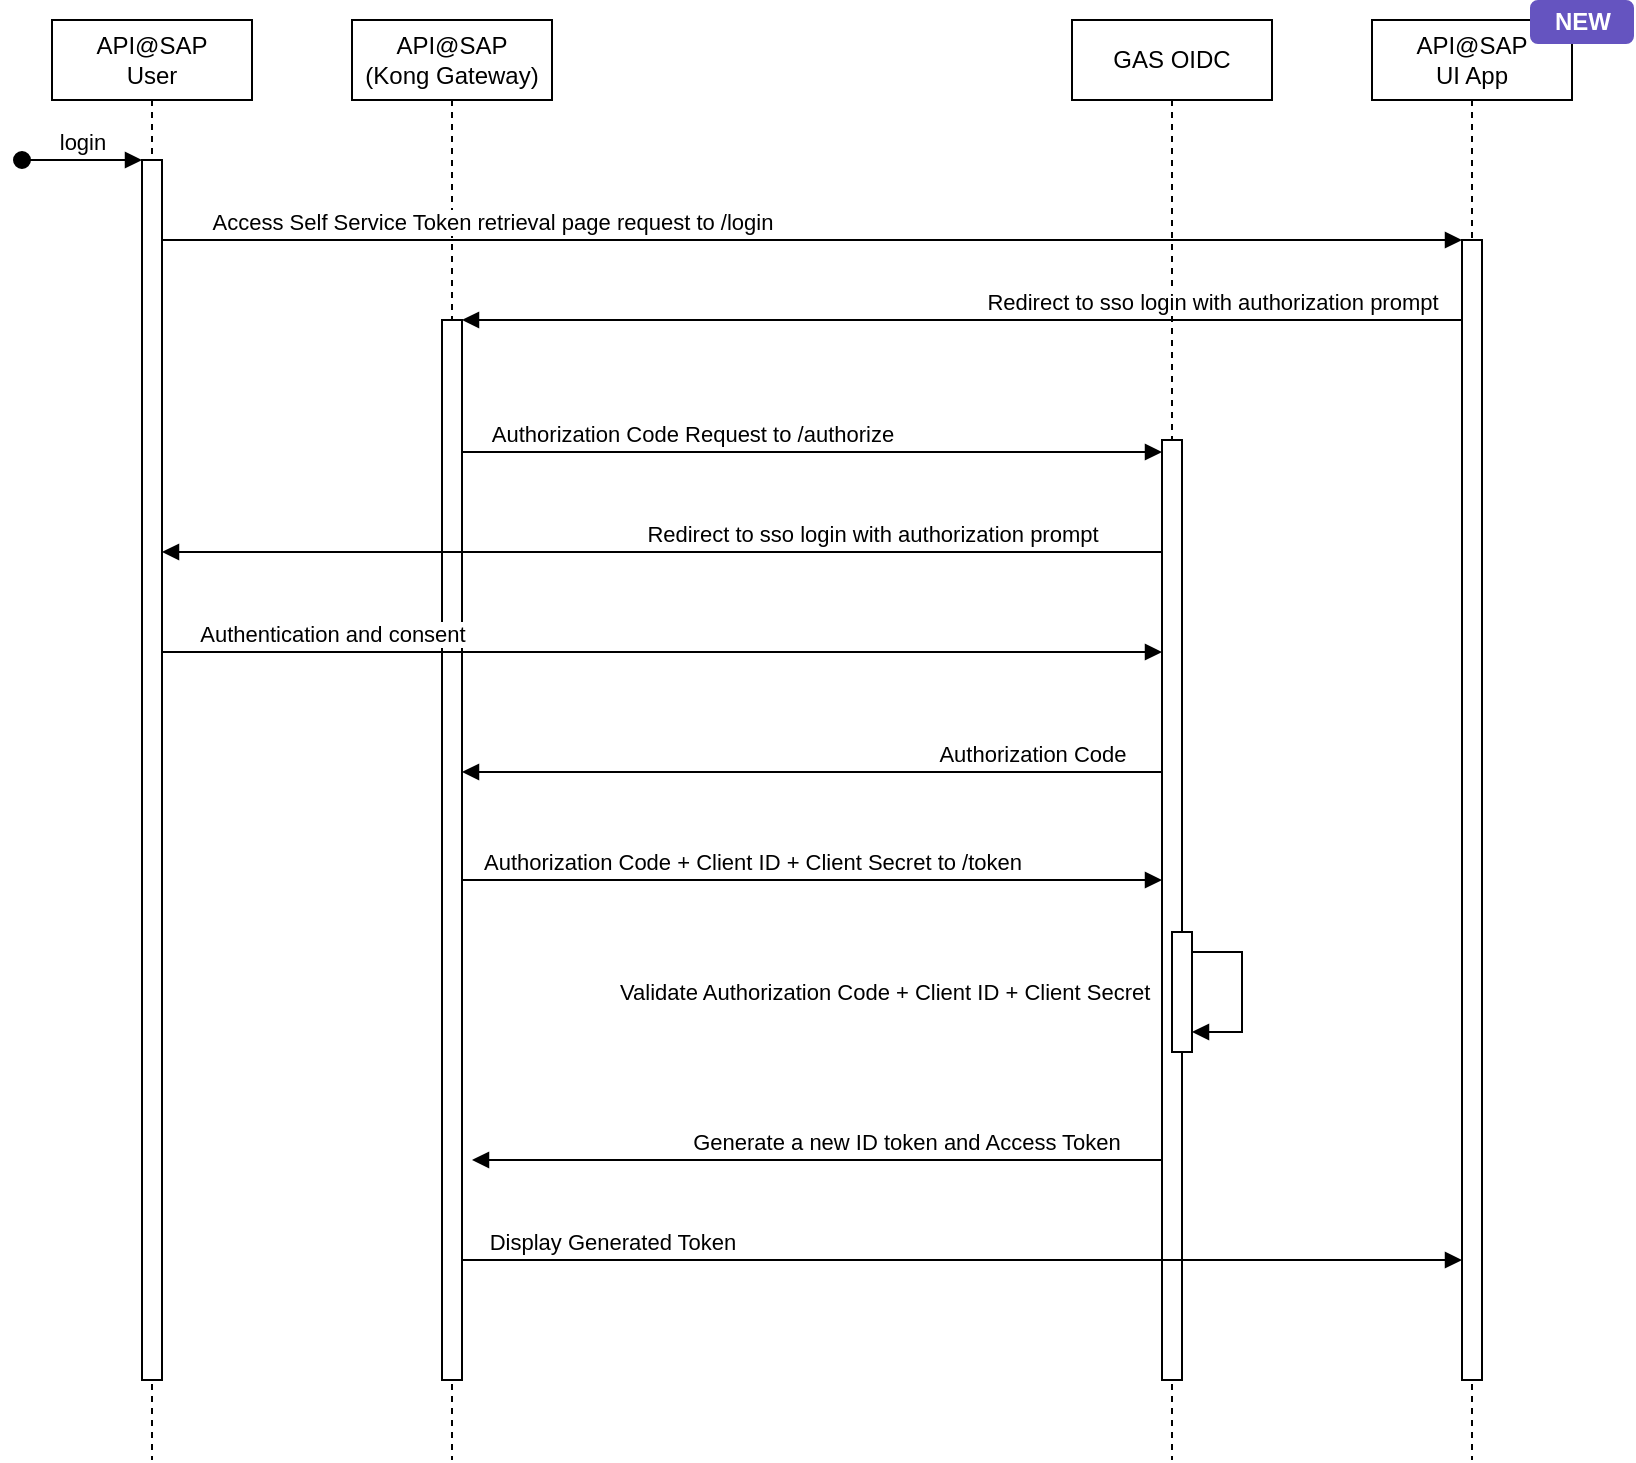 <mxfile version="21.2.1" type="github">
  <diagram name="Page-1" id="2YBvvXClWsGukQMizWep">
    <mxGraphModel dx="1244" dy="603" grid="1" gridSize="10" guides="1" tooltips="1" connect="1" arrows="1" fold="1" page="1" pageScale="1" pageWidth="850" pageHeight="1100" math="0" shadow="0">
      <root>
        <mxCell id="0" />
        <mxCell id="1" parent="0" />
        <mxCell id="aM9ryv3xv72pqoxQDRHE-1" value="API@SAP &lt;br&gt;User" style="shape=umlLifeline;perimeter=lifelinePerimeter;whiteSpace=wrap;html=1;container=0;dropTarget=0;collapsible=0;recursiveResize=0;outlineConnect=0;portConstraint=eastwest;newEdgeStyle={&quot;edgeStyle&quot;:&quot;elbowEdgeStyle&quot;,&quot;elbow&quot;:&quot;vertical&quot;,&quot;curved&quot;:0,&quot;rounded&quot;:0};" parent="1" vertex="1">
          <mxGeometry x="40" y="119" width="100" height="720" as="geometry" />
        </mxCell>
        <mxCell id="aM9ryv3xv72pqoxQDRHE-2" value="" style="html=1;points=[];perimeter=orthogonalPerimeter;outlineConnect=0;targetShapes=umlLifeline;portConstraint=eastwest;newEdgeStyle={&quot;edgeStyle&quot;:&quot;elbowEdgeStyle&quot;,&quot;elbow&quot;:&quot;vertical&quot;,&quot;curved&quot;:0,&quot;rounded&quot;:0};" parent="aM9ryv3xv72pqoxQDRHE-1" vertex="1">
          <mxGeometry x="45" y="70" width="10" height="610" as="geometry" />
        </mxCell>
        <mxCell id="aM9ryv3xv72pqoxQDRHE-3" value="login" style="html=1;verticalAlign=bottom;startArrow=oval;endArrow=block;startSize=8;edgeStyle=elbowEdgeStyle;elbow=vertical;curved=0;rounded=0;" parent="aM9ryv3xv72pqoxQDRHE-1" target="aM9ryv3xv72pqoxQDRHE-2" edge="1">
          <mxGeometry relative="1" as="geometry">
            <mxPoint x="-15" y="70" as="sourcePoint" />
          </mxGeometry>
        </mxCell>
        <mxCell id="aM9ryv3xv72pqoxQDRHE-5" value="API@SAP&lt;br&gt;(Kong Gateway)" style="shape=umlLifeline;perimeter=lifelinePerimeter;whiteSpace=wrap;html=1;container=0;dropTarget=0;collapsible=0;recursiveResize=0;outlineConnect=0;portConstraint=eastwest;newEdgeStyle={&quot;edgeStyle&quot;:&quot;elbowEdgeStyle&quot;,&quot;elbow&quot;:&quot;vertical&quot;,&quot;curved&quot;:0,&quot;rounded&quot;:0};" parent="1" vertex="1">
          <mxGeometry x="190" y="119" width="100" height="720" as="geometry" />
        </mxCell>
        <mxCell id="aM9ryv3xv72pqoxQDRHE-6" value="" style="html=1;points=[];perimeter=orthogonalPerimeter;outlineConnect=0;targetShapes=umlLifeline;portConstraint=eastwest;newEdgeStyle={&quot;edgeStyle&quot;:&quot;elbowEdgeStyle&quot;,&quot;elbow&quot;:&quot;vertical&quot;,&quot;curved&quot;:0,&quot;rounded&quot;:0};" parent="aM9ryv3xv72pqoxQDRHE-5" vertex="1">
          <mxGeometry x="45" y="150" width="10" height="530" as="geometry" />
        </mxCell>
        <mxCell id="aM9ryv3xv72pqoxQDRHE-7" value="Access Self Service Token retrieval page request to /login" style="html=1;verticalAlign=bottom;endArrow=block;edgeStyle=elbowEdgeStyle;elbow=vertical;curved=0;rounded=0;" parent="1" target="XsU5lfdXcksKyY_UCjnN-16" edge="1">
          <mxGeometry x="-0.483" relative="1" as="geometry">
            <mxPoint x="95" y="225" as="sourcePoint" />
            <Array as="points">
              <mxPoint x="620" y="229" />
              <mxPoint x="180" y="225" />
            </Array>
            <mxPoint x="235" y="225" as="targetPoint" />
            <mxPoint as="offset" />
          </mxGeometry>
        </mxCell>
        <mxCell id="XsU5lfdXcksKyY_UCjnN-1" value="GAS OIDC" style="shape=umlLifeline;perimeter=lifelinePerimeter;whiteSpace=wrap;html=1;container=0;dropTarget=0;collapsible=0;recursiveResize=0;outlineConnect=0;portConstraint=eastwest;newEdgeStyle={&quot;edgeStyle&quot;:&quot;elbowEdgeStyle&quot;,&quot;elbow&quot;:&quot;vertical&quot;,&quot;curved&quot;:0,&quot;rounded&quot;:0};" vertex="1" parent="1">
          <mxGeometry x="550" y="119" width="100" height="720" as="geometry" />
        </mxCell>
        <mxCell id="XsU5lfdXcksKyY_UCjnN-2" value="" style="html=1;points=[];perimeter=orthogonalPerimeter;outlineConnect=0;targetShapes=umlLifeline;portConstraint=eastwest;newEdgeStyle={&quot;edgeStyle&quot;:&quot;elbowEdgeStyle&quot;,&quot;elbow&quot;:&quot;vertical&quot;,&quot;curved&quot;:0,&quot;rounded&quot;:0};" vertex="1" parent="XsU5lfdXcksKyY_UCjnN-1">
          <mxGeometry x="45" y="210" width="10" height="470" as="geometry" />
        </mxCell>
        <mxCell id="XsU5lfdXcksKyY_UCjnN-8" value="" style="html=1;points=[];perimeter=orthogonalPerimeter;outlineConnect=0;targetShapes=umlLifeline;portConstraint=eastwest;newEdgeStyle={&quot;edgeStyle&quot;:&quot;elbowEdgeStyle&quot;,&quot;elbow&quot;:&quot;vertical&quot;,&quot;curved&quot;:0,&quot;rounded&quot;:0};" vertex="1" parent="XsU5lfdXcksKyY_UCjnN-1">
          <mxGeometry x="50" y="456" width="10" height="60" as="geometry" />
        </mxCell>
        <mxCell id="XsU5lfdXcksKyY_UCjnN-9" value="Validate Authorization Code + Client ID + Client Secret" style="html=1;align=left;spacingLeft=2;endArrow=block;rounded=0;edgeStyle=orthogonalEdgeStyle;curved=0;rounded=0;" edge="1" target="XsU5lfdXcksKyY_UCjnN-8" parent="XsU5lfdXcksKyY_UCjnN-1" source="XsU5lfdXcksKyY_UCjnN-8">
          <mxGeometry x="1" y="-291" relative="1" as="geometry">
            <mxPoint x="55" y="466" as="sourcePoint" />
            <Array as="points">
              <mxPoint x="85" y="466" />
              <mxPoint x="85" y="506" />
            </Array>
            <mxPoint x="-290" y="271" as="offset" />
          </mxGeometry>
        </mxCell>
        <mxCell id="XsU5lfdXcksKyY_UCjnN-3" value="Authorization Code Request to /authorize" style="html=1;verticalAlign=bottom;endArrow=block;edgeStyle=elbowEdgeStyle;elbow=vertical;curved=0;rounded=0;" edge="1" parent="1">
          <mxGeometry x="-0.343" relative="1" as="geometry">
            <mxPoint x="245" y="335" as="sourcePoint" />
            <Array as="points">
              <mxPoint x="365" y="335" />
            </Array>
            <mxPoint x="595" y="335" as="targetPoint" />
            <mxPoint as="offset" />
          </mxGeometry>
        </mxCell>
        <mxCell id="XsU5lfdXcksKyY_UCjnN-4" value="Redirect to sso login with authorization prompt" style="html=1;verticalAlign=bottom;endArrow=block;edgeStyle=elbowEdgeStyle;elbow=vertical;curved=0;rounded=0;" edge="1" parent="1">
          <mxGeometry x="-0.42" relative="1" as="geometry">
            <mxPoint x="595" y="385" as="sourcePoint" />
            <Array as="points">
              <mxPoint x="400" y="385" />
              <mxPoint x="360" y="365" />
              <mxPoint x="90" y="365" />
              <mxPoint x="370" y="365" />
              <mxPoint x="220" y="425" />
              <mxPoint x="240" y="395" />
              <mxPoint x="200" y="365" />
            </Array>
            <mxPoint x="95" y="385" as="targetPoint" />
            <mxPoint as="offset" />
          </mxGeometry>
        </mxCell>
        <mxCell id="XsU5lfdXcksKyY_UCjnN-5" value="Authentication and consent" style="html=1;verticalAlign=bottom;endArrow=block;edgeStyle=elbowEdgeStyle;elbow=vertical;curved=0;rounded=0;" edge="1" parent="1">
          <mxGeometry x="-0.66" relative="1" as="geometry">
            <mxPoint x="95" y="435" as="sourcePoint" />
            <Array as="points">
              <mxPoint x="410" y="435" />
              <mxPoint x="190" y="425" />
            </Array>
            <mxPoint x="595" y="435" as="targetPoint" />
            <mxPoint as="offset" />
          </mxGeometry>
        </mxCell>
        <mxCell id="XsU5lfdXcksKyY_UCjnN-6" value="Authorization Code" style="html=1;verticalAlign=bottom;endArrow=block;edgeStyle=elbowEdgeStyle;elbow=vertical;curved=0;rounded=0;" edge="1" parent="1">
          <mxGeometry x="-0.629" relative="1" as="geometry">
            <mxPoint x="595" y="495" as="sourcePoint" />
            <Array as="points">
              <mxPoint x="395" y="495" />
              <mxPoint x="355" y="475" />
              <mxPoint x="85" y="475" />
              <mxPoint x="365" y="475" />
              <mxPoint x="215" y="535" />
              <mxPoint x="235" y="505" />
              <mxPoint x="195" y="475" />
            </Array>
            <mxPoint x="245" y="495" as="targetPoint" />
            <mxPoint as="offset" />
          </mxGeometry>
        </mxCell>
        <mxCell id="XsU5lfdXcksKyY_UCjnN-7" value="Authorization Code + Client ID + Client Secret to /token" style="html=1;verticalAlign=bottom;endArrow=block;edgeStyle=elbowEdgeStyle;elbow=vertical;curved=0;rounded=0;" edge="1" parent="1">
          <mxGeometry x="-0.171" relative="1" as="geometry">
            <mxPoint x="245" y="549" as="sourcePoint" />
            <Array as="points">
              <mxPoint x="370" y="549" />
            </Array>
            <mxPoint x="595" y="549" as="targetPoint" />
            <mxPoint as="offset" />
          </mxGeometry>
        </mxCell>
        <mxCell id="XsU5lfdXcksKyY_UCjnN-10" value="Generate a new ID token and Access Token" style="html=1;verticalAlign=bottom;endArrow=block;edgeStyle=elbowEdgeStyle;elbow=vertical;curved=0;rounded=0;" edge="1" parent="1" source="XsU5lfdXcksKyY_UCjnN-2">
          <mxGeometry x="-0.257" relative="1" as="geometry">
            <mxPoint x="600" y="689" as="sourcePoint" />
            <Array as="points">
              <mxPoint x="395" y="689" />
              <mxPoint x="355" y="669" />
              <mxPoint x="85" y="669" />
              <mxPoint x="365" y="669" />
              <mxPoint x="215" y="729" />
              <mxPoint x="235" y="699" />
              <mxPoint x="195" y="669" />
            </Array>
            <mxPoint x="250" y="689" as="targetPoint" />
            <mxPoint as="offset" />
          </mxGeometry>
        </mxCell>
        <mxCell id="XsU5lfdXcksKyY_UCjnN-11" value="Display Generated Token" style="html=1;verticalAlign=bottom;endArrow=block;edgeStyle=elbowEdgeStyle;elbow=vertical;curved=0;rounded=0;" edge="1" parent="1">
          <mxGeometry x="-0.56" relative="1" as="geometry">
            <mxPoint x="245" y="694" as="sourcePoint" />
            <Array as="points">
              <mxPoint x="450" y="739" />
              <mxPoint x="375" y="694" />
            </Array>
            <mxPoint x="745" y="739" as="targetPoint" />
            <mxPoint as="offset" />
          </mxGeometry>
        </mxCell>
        <mxCell id="XsU5lfdXcksKyY_UCjnN-12" value="API@SAP&lt;br&gt;UI App" style="shape=umlLifeline;perimeter=lifelinePerimeter;whiteSpace=wrap;html=1;container=0;dropTarget=0;collapsible=0;recursiveResize=0;outlineConnect=0;portConstraint=eastwest;newEdgeStyle={&quot;edgeStyle&quot;:&quot;elbowEdgeStyle&quot;,&quot;elbow&quot;:&quot;vertical&quot;,&quot;curved&quot;:0,&quot;rounded&quot;:0};" vertex="1" parent="1">
          <mxGeometry x="700" y="119" width="100" height="720" as="geometry" />
        </mxCell>
        <mxCell id="XsU5lfdXcksKyY_UCjnN-16" value="" style="html=1;points=[];perimeter=orthogonalPerimeter;outlineConnect=0;targetShapes=umlLifeline;portConstraint=eastwest;newEdgeStyle={&quot;edgeStyle&quot;:&quot;elbowEdgeStyle&quot;,&quot;elbow&quot;:&quot;vertical&quot;,&quot;curved&quot;:0,&quot;rounded&quot;:0};" vertex="1" parent="XsU5lfdXcksKyY_UCjnN-12">
          <mxGeometry x="45" y="110" width="10" height="570" as="geometry" />
        </mxCell>
        <mxCell id="XsU5lfdXcksKyY_UCjnN-17" value="Redirect to sso login with authorization prompt" style="html=1;verticalAlign=bottom;endArrow=block;edgeStyle=elbowEdgeStyle;elbow=vertical;curved=0;rounded=0;" edge="1" parent="1" source="XsU5lfdXcksKyY_UCjnN-16" target="aM9ryv3xv72pqoxQDRHE-6">
          <mxGeometry x="-0.5" relative="1" as="geometry">
            <mxPoint x="740" y="269" as="sourcePoint" />
            <Array as="points">
              <mxPoint x="545" y="269" />
              <mxPoint x="505" y="249" />
              <mxPoint x="235" y="249" />
              <mxPoint x="515" y="249" />
              <mxPoint x="365" y="309" />
              <mxPoint x="385" y="279" />
              <mxPoint x="345" y="249" />
            </Array>
            <mxPoint x="240" y="269" as="targetPoint" />
            <mxPoint as="offset" />
          </mxGeometry>
        </mxCell>
        <mxCell id="XsU5lfdXcksKyY_UCjnN-18" value="NEW" style="dashed=0;html=1;rounded=1;fillColor=#6554C0;strokeColor=#6554C0;fontSize=12;align=center;fontStyle=1;strokeWidth=2;fontColor=#ffffff" vertex="1" parent="1">
          <mxGeometry x="780" y="110" width="50" height="20" as="geometry" />
        </mxCell>
      </root>
    </mxGraphModel>
  </diagram>
</mxfile>

